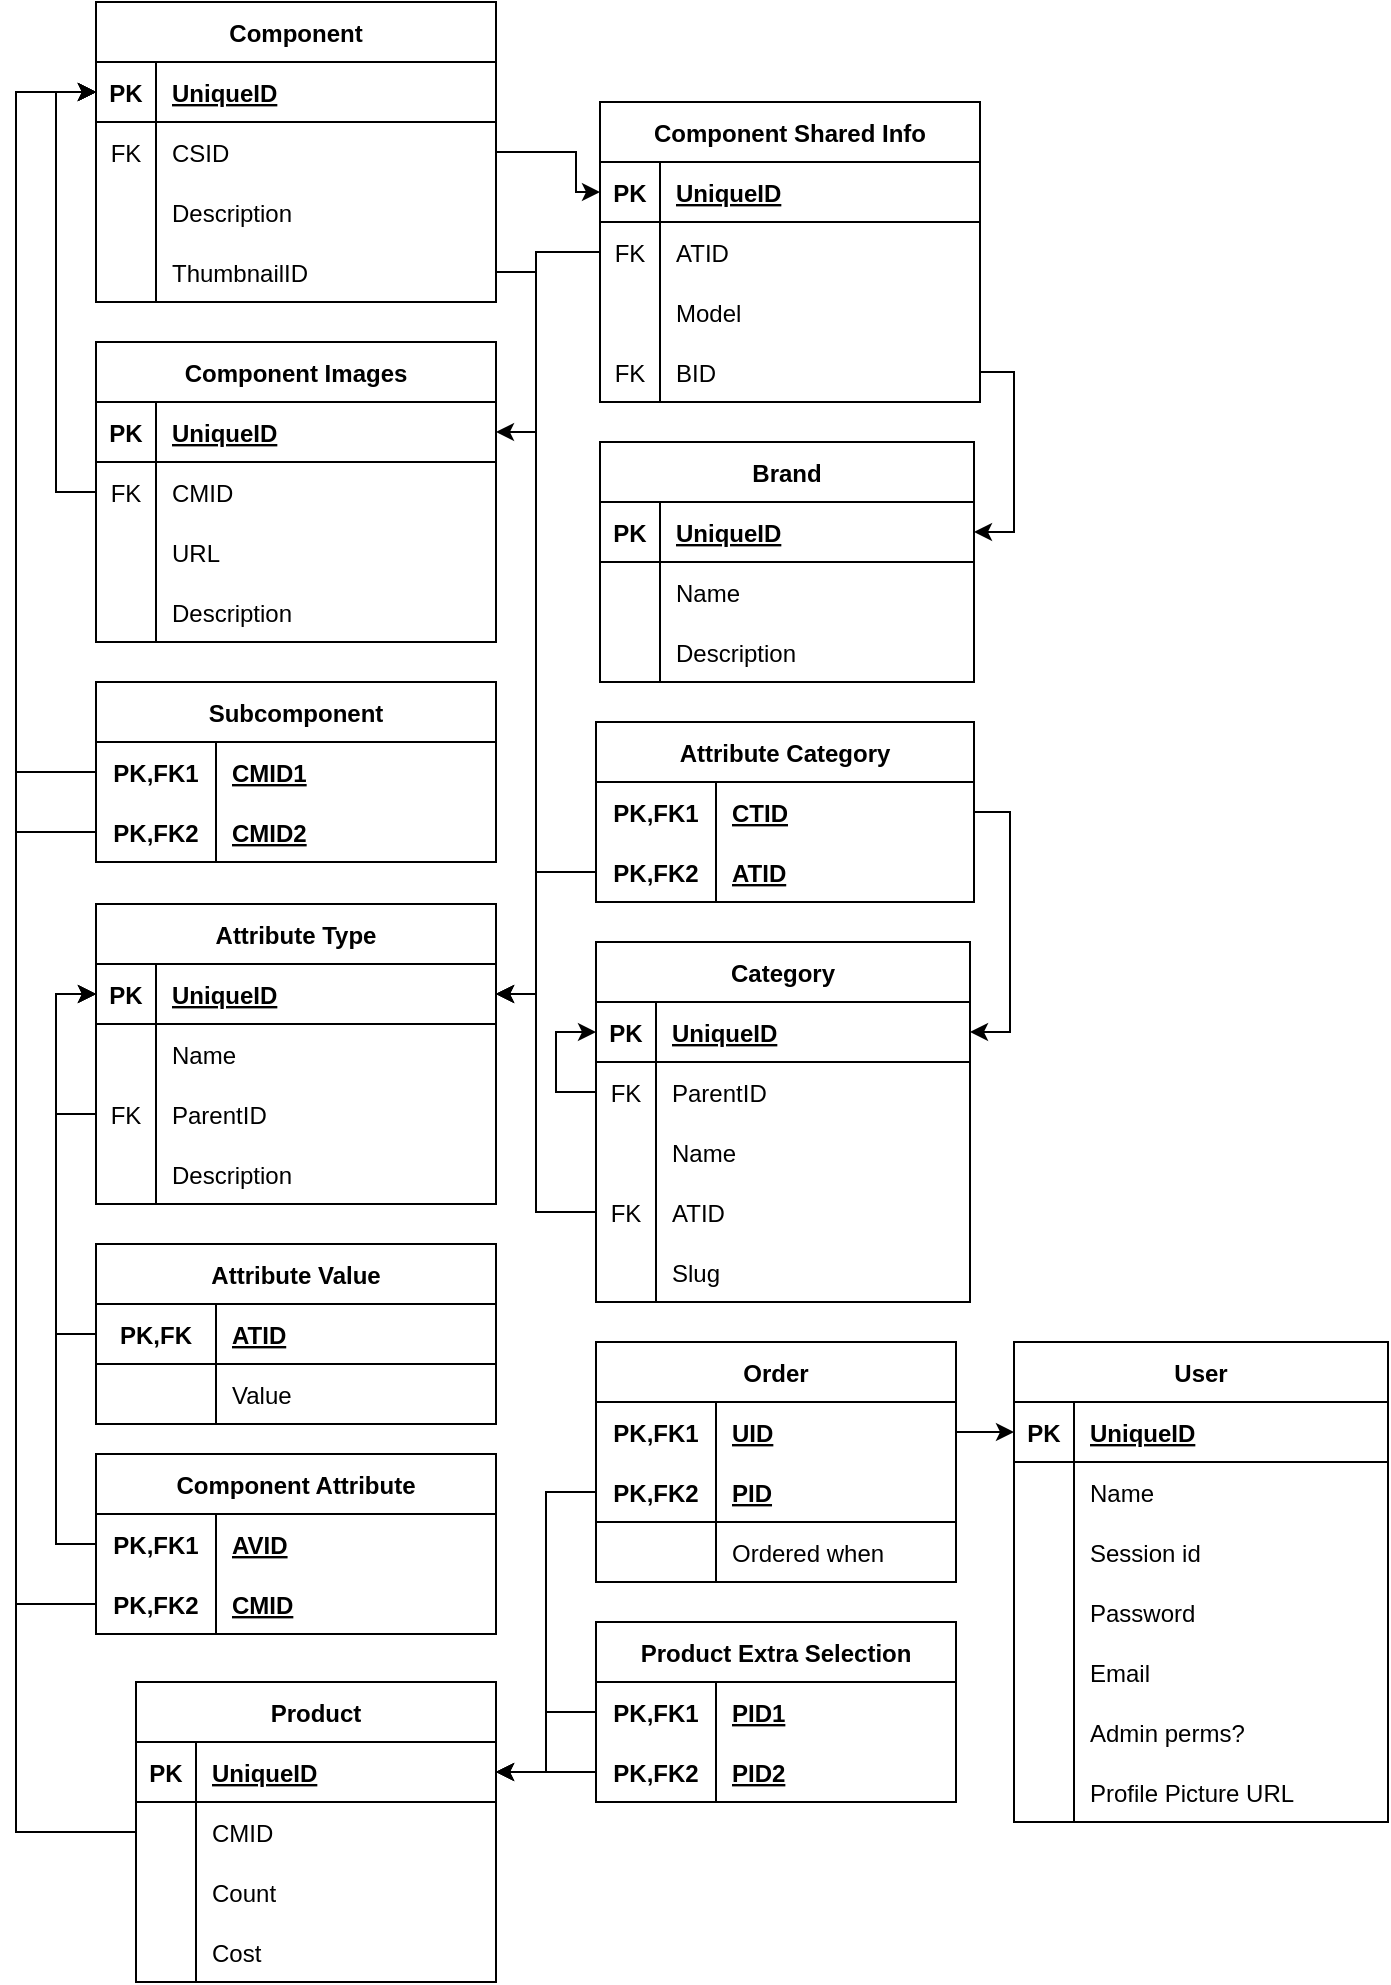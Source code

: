 <mxfile version="15.8.7" type="device"><diagram id="23iRSUPoRavnBvh4doch" name="Page-1"><mxGraphModel dx="2370" dy="1467" grid="1" gridSize="10" guides="1" tooltips="1" connect="1" arrows="1" fold="1" page="1" pageScale="1" pageWidth="827" pageHeight="1169" math="0" shadow="0"><root><mxCell id="0"/><mxCell id="1" parent="0"/><mxCell id="MmGcIDEYJPSd-V2OcOFl-33" value="User" style="shape=table;startSize=30;container=1;collapsible=1;childLayout=tableLayout;fixedRows=1;rowLines=0;fontStyle=1;align=center;resizeLast=1;html=0;" parent="1" vertex="1"><mxGeometry x="629" y="710" width="187" height="240" as="geometry"/></mxCell><mxCell id="MmGcIDEYJPSd-V2OcOFl-34" value="" style="shape=partialRectangle;collapsible=0;dropTarget=0;pointerEvents=0;fillColor=none;top=0;left=0;bottom=1;right=0;points=[[0,0.5],[1,0.5]];portConstraint=eastwest;html=0;" parent="MmGcIDEYJPSd-V2OcOFl-33" vertex="1"><mxGeometry y="30" width="187" height="30" as="geometry"/></mxCell><mxCell id="MmGcIDEYJPSd-V2OcOFl-35" value="PK" style="shape=partialRectangle;connectable=0;fillColor=none;top=0;left=0;bottom=0;right=0;fontStyle=1;overflow=hidden;html=0;" parent="MmGcIDEYJPSd-V2OcOFl-34" vertex="1"><mxGeometry width="30" height="30" as="geometry"><mxRectangle width="30" height="30" as="alternateBounds"/></mxGeometry></mxCell><mxCell id="MmGcIDEYJPSd-V2OcOFl-36" value="UniqueID" style="shape=partialRectangle;connectable=0;fillColor=none;top=0;left=0;bottom=0;right=0;align=left;spacingLeft=6;fontStyle=5;overflow=hidden;html=0;" parent="MmGcIDEYJPSd-V2OcOFl-34" vertex="1"><mxGeometry x="30" width="157" height="30" as="geometry"><mxRectangle width="157" height="30" as="alternateBounds"/></mxGeometry></mxCell><mxCell id="MmGcIDEYJPSd-V2OcOFl-37" value="" style="shape=partialRectangle;collapsible=0;dropTarget=0;pointerEvents=0;fillColor=none;top=0;left=0;bottom=0;right=0;points=[[0,0.5],[1,0.5]];portConstraint=eastwest;html=0;" parent="MmGcIDEYJPSd-V2OcOFl-33" vertex="1"><mxGeometry y="60" width="187" height="30" as="geometry"/></mxCell><mxCell id="MmGcIDEYJPSd-V2OcOFl-38" value="" style="shape=partialRectangle;connectable=0;fillColor=none;top=0;left=0;bottom=0;right=0;editable=1;overflow=hidden;html=0;" parent="MmGcIDEYJPSd-V2OcOFl-37" vertex="1"><mxGeometry width="30" height="30" as="geometry"><mxRectangle width="30" height="30" as="alternateBounds"/></mxGeometry></mxCell><mxCell id="MmGcIDEYJPSd-V2OcOFl-39" value="Name" style="shape=partialRectangle;connectable=0;fillColor=none;top=0;left=0;bottom=0;right=0;align=left;spacingLeft=6;overflow=hidden;html=0;" parent="MmGcIDEYJPSd-V2OcOFl-37" vertex="1"><mxGeometry x="30" width="157" height="30" as="geometry"><mxRectangle width="157" height="30" as="alternateBounds"/></mxGeometry></mxCell><mxCell id="MmGcIDEYJPSd-V2OcOFl-40" value="" style="shape=partialRectangle;collapsible=0;dropTarget=0;pointerEvents=0;fillColor=none;top=0;left=0;bottom=0;right=0;points=[[0,0.5],[1,0.5]];portConstraint=eastwest;html=0;" parent="MmGcIDEYJPSd-V2OcOFl-33" vertex="1"><mxGeometry y="90" width="187" height="30" as="geometry"/></mxCell><mxCell id="MmGcIDEYJPSd-V2OcOFl-41" value="" style="shape=partialRectangle;connectable=0;fillColor=none;top=0;left=0;bottom=0;right=0;editable=1;overflow=hidden;html=0;" parent="MmGcIDEYJPSd-V2OcOFl-40" vertex="1"><mxGeometry width="30" height="30" as="geometry"><mxRectangle width="30" height="30" as="alternateBounds"/></mxGeometry></mxCell><mxCell id="MmGcIDEYJPSd-V2OcOFl-42" value="Session id" style="shape=partialRectangle;connectable=0;fillColor=none;top=0;left=0;bottom=0;right=0;align=left;spacingLeft=6;overflow=hidden;html=0;" parent="MmGcIDEYJPSd-V2OcOFl-40" vertex="1"><mxGeometry x="30" width="157" height="30" as="geometry"><mxRectangle width="157" height="30" as="alternateBounds"/></mxGeometry></mxCell><mxCell id="MmGcIDEYJPSd-V2OcOFl-43" value="" style="shape=partialRectangle;collapsible=0;dropTarget=0;pointerEvents=0;fillColor=none;top=0;left=0;bottom=0;right=0;points=[[0,0.5],[1,0.5]];portConstraint=eastwest;html=0;" parent="MmGcIDEYJPSd-V2OcOFl-33" vertex="1"><mxGeometry y="120" width="187" height="30" as="geometry"/></mxCell><mxCell id="MmGcIDEYJPSd-V2OcOFl-44" value="" style="shape=partialRectangle;connectable=0;fillColor=none;top=0;left=0;bottom=0;right=0;editable=1;overflow=hidden;html=0;" parent="MmGcIDEYJPSd-V2OcOFl-43" vertex="1"><mxGeometry width="30" height="30" as="geometry"><mxRectangle width="30" height="30" as="alternateBounds"/></mxGeometry></mxCell><mxCell id="MmGcIDEYJPSd-V2OcOFl-45" value="Password" style="shape=partialRectangle;connectable=0;fillColor=none;top=0;left=0;bottom=0;right=0;align=left;spacingLeft=6;overflow=hidden;html=0;" parent="MmGcIDEYJPSd-V2OcOFl-43" vertex="1"><mxGeometry x="30" width="157" height="30" as="geometry"><mxRectangle width="157" height="30" as="alternateBounds"/></mxGeometry></mxCell><mxCell id="tNRwI_4g6TBKhlGuCXJg-9" style="shape=partialRectangle;collapsible=0;dropTarget=0;pointerEvents=0;fillColor=none;top=0;left=0;bottom=0;right=0;points=[[0,0.5],[1,0.5]];portConstraint=eastwest;html=0;" parent="MmGcIDEYJPSd-V2OcOFl-33" vertex="1"><mxGeometry y="150" width="187" height="30" as="geometry"/></mxCell><mxCell id="tNRwI_4g6TBKhlGuCXJg-10" style="shape=partialRectangle;connectable=0;fillColor=none;top=0;left=0;bottom=0;right=0;editable=1;overflow=hidden;html=0;" parent="tNRwI_4g6TBKhlGuCXJg-9" vertex="1"><mxGeometry width="30" height="30" as="geometry"><mxRectangle width="30" height="30" as="alternateBounds"/></mxGeometry></mxCell><mxCell id="tNRwI_4g6TBKhlGuCXJg-11" value="Email" style="shape=partialRectangle;connectable=0;fillColor=none;top=0;left=0;bottom=0;right=0;align=left;spacingLeft=6;overflow=hidden;html=0;" parent="tNRwI_4g6TBKhlGuCXJg-9" vertex="1"><mxGeometry x="30" width="157" height="30" as="geometry"><mxRectangle width="157" height="30" as="alternateBounds"/></mxGeometry></mxCell><mxCell id="tNRwI_4g6TBKhlGuCXJg-421" style="shape=partialRectangle;collapsible=0;dropTarget=0;pointerEvents=0;fillColor=none;top=0;left=0;bottom=0;right=0;points=[[0,0.5],[1,0.5]];portConstraint=eastwest;html=0;" parent="MmGcIDEYJPSd-V2OcOFl-33" vertex="1"><mxGeometry y="180" width="187" height="30" as="geometry"/></mxCell><mxCell id="tNRwI_4g6TBKhlGuCXJg-422" style="shape=partialRectangle;connectable=0;fillColor=none;top=0;left=0;bottom=0;right=0;editable=1;overflow=hidden;html=0;" parent="tNRwI_4g6TBKhlGuCXJg-421" vertex="1"><mxGeometry width="30" height="30" as="geometry"><mxRectangle width="30" height="30" as="alternateBounds"/></mxGeometry></mxCell><mxCell id="tNRwI_4g6TBKhlGuCXJg-423" value="Admin perms?" style="shape=partialRectangle;connectable=0;fillColor=none;top=0;left=0;bottom=0;right=0;align=left;spacingLeft=6;overflow=hidden;html=0;" parent="tNRwI_4g6TBKhlGuCXJg-421" vertex="1"><mxGeometry x="30" width="157" height="30" as="geometry"><mxRectangle width="157" height="30" as="alternateBounds"/></mxGeometry></mxCell><mxCell id="tNRwI_4g6TBKhlGuCXJg-439" style="shape=partialRectangle;collapsible=0;dropTarget=0;pointerEvents=0;fillColor=none;top=0;left=0;bottom=0;right=0;points=[[0,0.5],[1,0.5]];portConstraint=eastwest;html=0;" parent="MmGcIDEYJPSd-V2OcOFl-33" vertex="1"><mxGeometry y="210" width="187" height="30" as="geometry"/></mxCell><mxCell id="tNRwI_4g6TBKhlGuCXJg-440" style="shape=partialRectangle;connectable=0;fillColor=none;top=0;left=0;bottom=0;right=0;editable=1;overflow=hidden;html=0;" parent="tNRwI_4g6TBKhlGuCXJg-439" vertex="1"><mxGeometry width="30" height="30" as="geometry"><mxRectangle width="30" height="30" as="alternateBounds"/></mxGeometry></mxCell><mxCell id="tNRwI_4g6TBKhlGuCXJg-441" value="Profile Picture URL" style="shape=partialRectangle;connectable=0;fillColor=none;top=0;left=0;bottom=0;right=0;align=left;spacingLeft=6;overflow=hidden;html=0;" parent="tNRwI_4g6TBKhlGuCXJg-439" vertex="1"><mxGeometry x="30" width="157" height="30" as="geometry"><mxRectangle width="157" height="30" as="alternateBounds"/></mxGeometry></mxCell><mxCell id="tNRwI_4g6TBKhlGuCXJg-12" value="Category" style="shape=table;startSize=30;container=1;collapsible=1;childLayout=tableLayout;fixedRows=1;rowLines=0;fontStyle=1;align=center;resizeLast=1;" parent="1" vertex="1"><mxGeometry x="420" y="510" width="187" height="180" as="geometry"/></mxCell><mxCell id="tNRwI_4g6TBKhlGuCXJg-13" value="" style="shape=partialRectangle;collapsible=0;dropTarget=0;pointerEvents=0;fillColor=none;top=0;left=0;bottom=1;right=0;points=[[0,0.5],[1,0.5]];portConstraint=eastwest;" parent="tNRwI_4g6TBKhlGuCXJg-12" vertex="1"><mxGeometry y="30" width="187" height="30" as="geometry"/></mxCell><mxCell id="tNRwI_4g6TBKhlGuCXJg-14" value="PK" style="shape=partialRectangle;connectable=0;fillColor=none;top=0;left=0;bottom=0;right=0;fontStyle=1;overflow=hidden;" parent="tNRwI_4g6TBKhlGuCXJg-13" vertex="1"><mxGeometry width="30" height="30" as="geometry"><mxRectangle width="30" height="30" as="alternateBounds"/></mxGeometry></mxCell><mxCell id="tNRwI_4g6TBKhlGuCXJg-15" value="UniqueID" style="shape=partialRectangle;connectable=0;fillColor=none;top=0;left=0;bottom=0;right=0;align=left;spacingLeft=6;fontStyle=5;overflow=hidden;" parent="tNRwI_4g6TBKhlGuCXJg-13" vertex="1"><mxGeometry x="30" width="157" height="30" as="geometry"><mxRectangle width="157" height="30" as="alternateBounds"/></mxGeometry></mxCell><mxCell id="tNRwI_4g6TBKhlGuCXJg-26" style="edgeStyle=orthogonalEdgeStyle;rounded=0;orthogonalLoop=1;jettySize=auto;html=1;entryX=0;entryY=0.5;entryDx=0;entryDy=0;" parent="tNRwI_4g6TBKhlGuCXJg-12" target="tNRwI_4g6TBKhlGuCXJg-13" edge="1"><mxGeometry relative="1" as="geometry"/></mxCell><mxCell id="kxhBSiGNwXtFyT1vp2-s-200" style="edgeStyle=orthogonalEdgeStyle;rounded=0;orthogonalLoop=1;jettySize=auto;html=1;entryX=0;entryY=0.5;entryDx=0;entryDy=0;" parent="tNRwI_4g6TBKhlGuCXJg-12" source="hnGU2d2m3U3KhS0JqGgv-8" target="tNRwI_4g6TBKhlGuCXJg-13" edge="1"><mxGeometry relative="1" as="geometry"/></mxCell><mxCell id="hnGU2d2m3U3KhS0JqGgv-8" style="shape=partialRectangle;collapsible=0;dropTarget=0;pointerEvents=0;fillColor=none;top=0;left=0;bottom=0;right=0;points=[[0,0.5],[1,0.5]];portConstraint=eastwest;" parent="tNRwI_4g6TBKhlGuCXJg-12" vertex="1"><mxGeometry y="60" width="187" height="30" as="geometry"/></mxCell><mxCell id="hnGU2d2m3U3KhS0JqGgv-9" value="FK" style="shape=partialRectangle;connectable=0;fillColor=none;top=0;left=0;bottom=0;right=0;editable=1;overflow=hidden;" parent="hnGU2d2m3U3KhS0JqGgv-8" vertex="1"><mxGeometry width="30" height="30" as="geometry"><mxRectangle width="30" height="30" as="alternateBounds"/></mxGeometry></mxCell><mxCell id="hnGU2d2m3U3KhS0JqGgv-10" value="ParentID" style="shape=partialRectangle;connectable=0;fillColor=none;top=0;left=0;bottom=0;right=0;align=left;spacingLeft=6;overflow=hidden;" parent="hnGU2d2m3U3KhS0JqGgv-8" vertex="1"><mxGeometry x="30" width="157" height="30" as="geometry"><mxRectangle width="157" height="30" as="alternateBounds"/></mxGeometry></mxCell><mxCell id="tNRwI_4g6TBKhlGuCXJg-19" value="" style="shape=partialRectangle;collapsible=0;dropTarget=0;pointerEvents=0;fillColor=none;top=0;left=0;bottom=0;right=0;points=[[0,0.5],[1,0.5]];portConstraint=eastwest;" parent="tNRwI_4g6TBKhlGuCXJg-12" vertex="1"><mxGeometry y="90" width="187" height="30" as="geometry"/></mxCell><mxCell id="tNRwI_4g6TBKhlGuCXJg-20" value="" style="shape=partialRectangle;connectable=0;fillColor=none;top=0;left=0;bottom=0;right=0;editable=1;overflow=hidden;" parent="tNRwI_4g6TBKhlGuCXJg-19" vertex="1"><mxGeometry width="30" height="30" as="geometry"><mxRectangle width="30" height="30" as="alternateBounds"/></mxGeometry></mxCell><mxCell id="tNRwI_4g6TBKhlGuCXJg-21" value="Name" style="shape=partialRectangle;connectable=0;fillColor=none;top=0;left=0;bottom=0;right=0;align=left;spacingLeft=6;overflow=hidden;" parent="tNRwI_4g6TBKhlGuCXJg-19" vertex="1"><mxGeometry x="30" width="157" height="30" as="geometry"><mxRectangle width="157" height="30" as="alternateBounds"/></mxGeometry></mxCell><mxCell id="tNRwI_4g6TBKhlGuCXJg-412" style="shape=partialRectangle;collapsible=0;dropTarget=0;pointerEvents=0;fillColor=none;top=0;left=0;bottom=0;right=0;points=[[0,0.5],[1,0.5]];portConstraint=eastwest;" parent="tNRwI_4g6TBKhlGuCXJg-12" vertex="1"><mxGeometry y="120" width="187" height="30" as="geometry"/></mxCell><mxCell id="tNRwI_4g6TBKhlGuCXJg-413" value="FK" style="shape=partialRectangle;connectable=0;fillColor=none;top=0;left=0;bottom=0;right=0;editable=1;overflow=hidden;" parent="tNRwI_4g6TBKhlGuCXJg-412" vertex="1"><mxGeometry width="30" height="30" as="geometry"><mxRectangle width="30" height="30" as="alternateBounds"/></mxGeometry></mxCell><mxCell id="tNRwI_4g6TBKhlGuCXJg-414" value="ATID" style="shape=partialRectangle;connectable=0;fillColor=none;top=0;left=0;bottom=0;right=0;align=left;spacingLeft=6;overflow=hidden;" parent="tNRwI_4g6TBKhlGuCXJg-412" vertex="1"><mxGeometry x="30" width="157" height="30" as="geometry"><mxRectangle width="157" height="30" as="alternateBounds"/></mxGeometry></mxCell><mxCell id="My7fvn3C22tRZjhTI-W1-36" style="shape=partialRectangle;collapsible=0;dropTarget=0;pointerEvents=0;fillColor=none;top=0;left=0;bottom=0;right=0;points=[[0,0.5],[1,0.5]];portConstraint=eastwest;" vertex="1" parent="tNRwI_4g6TBKhlGuCXJg-12"><mxGeometry y="150" width="187" height="30" as="geometry"/></mxCell><mxCell id="My7fvn3C22tRZjhTI-W1-37" style="shape=partialRectangle;connectable=0;fillColor=none;top=0;left=0;bottom=0;right=0;editable=1;overflow=hidden;" vertex="1" parent="My7fvn3C22tRZjhTI-W1-36"><mxGeometry width="30" height="30" as="geometry"><mxRectangle width="30" height="30" as="alternateBounds"/></mxGeometry></mxCell><mxCell id="My7fvn3C22tRZjhTI-W1-38" value="Slug" style="shape=partialRectangle;connectable=0;fillColor=none;top=0;left=0;bottom=0;right=0;align=left;spacingLeft=6;overflow=hidden;" vertex="1" parent="My7fvn3C22tRZjhTI-W1-36"><mxGeometry x="30" width="157" height="30" as="geometry"><mxRectangle width="157" height="30" as="alternateBounds"/></mxGeometry></mxCell><mxCell id="tNRwI_4g6TBKhlGuCXJg-183" value="Order" style="shape=table;startSize=30;container=1;collapsible=1;childLayout=tableLayout;fixedRows=1;rowLines=0;fontStyle=1;align=center;resizeLast=1;" parent="1" vertex="1"><mxGeometry x="420" y="710" width="180" height="120" as="geometry"/></mxCell><mxCell id="tNRwI_4g6TBKhlGuCXJg-184" value="" style="shape=partialRectangle;collapsible=0;dropTarget=0;pointerEvents=0;fillColor=none;top=0;left=0;bottom=0;right=0;points=[[0,0.5],[1,0.5]];portConstraint=eastwest;" parent="tNRwI_4g6TBKhlGuCXJg-183" vertex="1"><mxGeometry y="30" width="180" height="30" as="geometry"/></mxCell><mxCell id="tNRwI_4g6TBKhlGuCXJg-185" value="PK,FK1" style="shape=partialRectangle;connectable=0;fillColor=none;top=0;left=0;bottom=0;right=0;fontStyle=1;overflow=hidden;" parent="tNRwI_4g6TBKhlGuCXJg-184" vertex="1"><mxGeometry width="60" height="30" as="geometry"><mxRectangle width="60" height="30" as="alternateBounds"/></mxGeometry></mxCell><mxCell id="tNRwI_4g6TBKhlGuCXJg-186" value="UID" style="shape=partialRectangle;connectable=0;fillColor=none;top=0;left=0;bottom=0;right=0;align=left;spacingLeft=6;fontStyle=5;overflow=hidden;" parent="tNRwI_4g6TBKhlGuCXJg-184" vertex="1"><mxGeometry x="60" width="120" height="30" as="geometry"><mxRectangle width="120" height="30" as="alternateBounds"/></mxGeometry></mxCell><mxCell id="tNRwI_4g6TBKhlGuCXJg-187" value="" style="shape=partialRectangle;collapsible=0;dropTarget=0;pointerEvents=0;fillColor=none;top=0;left=0;bottom=1;right=0;points=[[0,0.5],[1,0.5]];portConstraint=eastwest;" parent="tNRwI_4g6TBKhlGuCXJg-183" vertex="1"><mxGeometry y="60" width="180" height="30" as="geometry"/></mxCell><mxCell id="tNRwI_4g6TBKhlGuCXJg-188" value="PK,FK2" style="shape=partialRectangle;connectable=0;fillColor=none;top=0;left=0;bottom=0;right=0;fontStyle=1;overflow=hidden;" parent="tNRwI_4g6TBKhlGuCXJg-187" vertex="1"><mxGeometry width="60" height="30" as="geometry"><mxRectangle width="60" height="30" as="alternateBounds"/></mxGeometry></mxCell><mxCell id="tNRwI_4g6TBKhlGuCXJg-189" value="PID" style="shape=partialRectangle;connectable=0;fillColor=none;top=0;left=0;bottom=0;right=0;align=left;spacingLeft=6;fontStyle=5;overflow=hidden;" parent="tNRwI_4g6TBKhlGuCXJg-187" vertex="1"><mxGeometry x="60" width="120" height="30" as="geometry"><mxRectangle width="120" height="30" as="alternateBounds"/></mxGeometry></mxCell><mxCell id="tNRwI_4g6TBKhlGuCXJg-436" style="shape=partialRectangle;collapsible=0;dropTarget=0;pointerEvents=0;fillColor=none;top=0;left=0;bottom=1;right=0;points=[[0,0.5],[1,0.5]];portConstraint=eastwest;" parent="tNRwI_4g6TBKhlGuCXJg-183" vertex="1"><mxGeometry y="90" width="180" height="30" as="geometry"/></mxCell><mxCell id="tNRwI_4g6TBKhlGuCXJg-437" style="shape=partialRectangle;connectable=0;fillColor=none;top=0;left=0;bottom=0;right=0;fontStyle=1;overflow=hidden;" parent="tNRwI_4g6TBKhlGuCXJg-436" vertex="1"><mxGeometry width="60" height="30" as="geometry"><mxRectangle width="60" height="30" as="alternateBounds"/></mxGeometry></mxCell><mxCell id="tNRwI_4g6TBKhlGuCXJg-438" value="Ordered when" style="shape=partialRectangle;connectable=0;fillColor=none;top=0;left=0;bottom=0;right=0;align=left;spacingLeft=6;fontStyle=0;overflow=hidden;" parent="tNRwI_4g6TBKhlGuCXJg-436" vertex="1"><mxGeometry x="60" width="120" height="30" as="geometry"><mxRectangle width="120" height="30" as="alternateBounds"/></mxGeometry></mxCell><mxCell id="tNRwI_4g6TBKhlGuCXJg-322" style="edgeStyle=orthogonalEdgeStyle;rounded=0;orthogonalLoop=1;jettySize=auto;html=1;entryX=0;entryY=0.5;entryDx=0;entryDy=0;" parent="1" target="tNRwI_4g6TBKhlGuCXJg-13" edge="1"><mxGeometry relative="1" as="geometry"/></mxCell><mxCell id="tNRwI_4g6TBKhlGuCXJg-385" value="Attribute Type" style="shape=table;startSize=30;container=1;collapsible=1;childLayout=tableLayout;fixedRows=1;rowLines=0;fontStyle=1;align=center;resizeLast=1;" parent="1" vertex="1"><mxGeometry x="170" y="491" width="200" height="150" as="geometry"/></mxCell><mxCell id="tNRwI_4g6TBKhlGuCXJg-386" value="" style="shape=partialRectangle;collapsible=0;dropTarget=0;pointerEvents=0;fillColor=none;top=0;left=0;bottom=1;right=0;points=[[0,0.5],[1,0.5]];portConstraint=eastwest;" parent="tNRwI_4g6TBKhlGuCXJg-385" vertex="1"><mxGeometry y="30" width="200" height="30" as="geometry"/></mxCell><mxCell id="tNRwI_4g6TBKhlGuCXJg-387" value="PK" style="shape=partialRectangle;connectable=0;fillColor=none;top=0;left=0;bottom=0;right=0;fontStyle=1;overflow=hidden;" parent="tNRwI_4g6TBKhlGuCXJg-386" vertex="1"><mxGeometry width="30" height="30" as="geometry"><mxRectangle width="30" height="30" as="alternateBounds"/></mxGeometry></mxCell><mxCell id="tNRwI_4g6TBKhlGuCXJg-388" value="UniqueID" style="shape=partialRectangle;connectable=0;fillColor=none;top=0;left=0;bottom=0;right=0;align=left;spacingLeft=6;fontStyle=5;overflow=hidden;" parent="tNRwI_4g6TBKhlGuCXJg-386" vertex="1"><mxGeometry x="30" width="170" height="30" as="geometry"><mxRectangle width="170" height="30" as="alternateBounds"/></mxGeometry></mxCell><mxCell id="tNRwI_4g6TBKhlGuCXJg-389" value="" style="shape=partialRectangle;collapsible=0;dropTarget=0;pointerEvents=0;fillColor=none;top=0;left=0;bottom=0;right=0;points=[[0,0.5],[1,0.5]];portConstraint=eastwest;" parent="tNRwI_4g6TBKhlGuCXJg-385" vertex="1"><mxGeometry y="60" width="200" height="30" as="geometry"/></mxCell><mxCell id="tNRwI_4g6TBKhlGuCXJg-390" value="" style="shape=partialRectangle;connectable=0;fillColor=none;top=0;left=0;bottom=0;right=0;editable=1;overflow=hidden;" parent="tNRwI_4g6TBKhlGuCXJg-389" vertex="1"><mxGeometry width="30" height="30" as="geometry"><mxRectangle width="30" height="30" as="alternateBounds"/></mxGeometry></mxCell><mxCell id="tNRwI_4g6TBKhlGuCXJg-391" value="Name" style="shape=partialRectangle;connectable=0;fillColor=none;top=0;left=0;bottom=0;right=0;align=left;spacingLeft=6;overflow=hidden;" parent="tNRwI_4g6TBKhlGuCXJg-389" vertex="1"><mxGeometry x="30" width="170" height="30" as="geometry"><mxRectangle width="170" height="30" as="alternateBounds"/></mxGeometry></mxCell><mxCell id="kxhBSiGNwXtFyT1vp2-s-203" style="edgeStyle=orthogonalEdgeStyle;rounded=0;orthogonalLoop=1;jettySize=auto;html=1;entryX=0;entryY=0.5;entryDx=0;entryDy=0;" parent="tNRwI_4g6TBKhlGuCXJg-385" source="tNRwI_4g6TBKhlGuCXJg-392" target="tNRwI_4g6TBKhlGuCXJg-386" edge="1"><mxGeometry relative="1" as="geometry"/></mxCell><mxCell id="tNRwI_4g6TBKhlGuCXJg-392" value="" style="shape=partialRectangle;collapsible=0;dropTarget=0;pointerEvents=0;fillColor=none;top=0;left=0;bottom=0;right=0;points=[[0,0.5],[1,0.5]];portConstraint=eastwest;" parent="tNRwI_4g6TBKhlGuCXJg-385" vertex="1"><mxGeometry y="90" width="200" height="30" as="geometry"/></mxCell><mxCell id="tNRwI_4g6TBKhlGuCXJg-393" value="FK" style="shape=partialRectangle;connectable=0;fillColor=none;top=0;left=0;bottom=0;right=0;editable=1;overflow=hidden;" parent="tNRwI_4g6TBKhlGuCXJg-392" vertex="1"><mxGeometry width="30" height="30" as="geometry"><mxRectangle width="30" height="30" as="alternateBounds"/></mxGeometry></mxCell><mxCell id="tNRwI_4g6TBKhlGuCXJg-394" value="ParentID" style="shape=partialRectangle;connectable=0;fillColor=none;top=0;left=0;bottom=0;right=0;align=left;spacingLeft=6;overflow=hidden;" parent="tNRwI_4g6TBKhlGuCXJg-392" vertex="1"><mxGeometry x="30" width="170" height="30" as="geometry"><mxRectangle width="170" height="30" as="alternateBounds"/></mxGeometry></mxCell><mxCell id="tNRwI_4g6TBKhlGuCXJg-767" style="shape=partialRectangle;collapsible=0;dropTarget=0;pointerEvents=0;fillColor=none;top=0;left=0;bottom=0;right=0;points=[[0,0.5],[1,0.5]];portConstraint=eastwest;" parent="tNRwI_4g6TBKhlGuCXJg-385" vertex="1"><mxGeometry y="120" width="200" height="30" as="geometry"/></mxCell><mxCell id="tNRwI_4g6TBKhlGuCXJg-768" style="shape=partialRectangle;connectable=0;fillColor=none;top=0;left=0;bottom=0;right=0;editable=1;overflow=hidden;" parent="tNRwI_4g6TBKhlGuCXJg-767" vertex="1"><mxGeometry width="30" height="30" as="geometry"><mxRectangle width="30" height="30" as="alternateBounds"/></mxGeometry></mxCell><mxCell id="tNRwI_4g6TBKhlGuCXJg-769" value="Description" style="shape=partialRectangle;connectable=0;fillColor=none;top=0;left=0;bottom=0;right=0;align=left;spacingLeft=6;overflow=hidden;" parent="tNRwI_4g6TBKhlGuCXJg-767" vertex="1"><mxGeometry x="30" width="170" height="30" as="geometry"><mxRectangle width="170" height="30" as="alternateBounds"/></mxGeometry></mxCell><mxCell id="tNRwI_4g6TBKhlGuCXJg-488" value="Component Attribute" style="shape=table;startSize=30;container=1;collapsible=1;childLayout=tableLayout;fixedRows=1;rowLines=0;fontStyle=1;align=center;resizeLast=1;" parent="1" vertex="1"><mxGeometry x="170" y="766" width="200" height="90" as="geometry"/></mxCell><mxCell id="tNRwI_4g6TBKhlGuCXJg-489" value="" style="shape=partialRectangle;collapsible=0;dropTarget=0;pointerEvents=0;fillColor=none;top=0;left=0;bottom=0;right=0;points=[[0,0.5],[1,0.5]];portConstraint=eastwest;" parent="tNRwI_4g6TBKhlGuCXJg-488" vertex="1"><mxGeometry y="30" width="200" height="30" as="geometry"/></mxCell><mxCell id="tNRwI_4g6TBKhlGuCXJg-490" value="PK,FK1" style="shape=partialRectangle;connectable=0;fillColor=none;top=0;left=0;bottom=0;right=0;fontStyle=1;overflow=hidden;" parent="tNRwI_4g6TBKhlGuCXJg-489" vertex="1"><mxGeometry width="60" height="30" as="geometry"><mxRectangle width="60" height="30" as="alternateBounds"/></mxGeometry></mxCell><mxCell id="tNRwI_4g6TBKhlGuCXJg-491" value="AVID" style="shape=partialRectangle;connectable=0;fillColor=none;top=0;left=0;bottom=0;right=0;align=left;spacingLeft=6;fontStyle=5;overflow=hidden;" parent="tNRwI_4g6TBKhlGuCXJg-489" vertex="1"><mxGeometry x="60" width="140" height="30" as="geometry"><mxRectangle width="140" height="30" as="alternateBounds"/></mxGeometry></mxCell><mxCell id="tNRwI_4g6TBKhlGuCXJg-492" value="" style="shape=partialRectangle;collapsible=0;dropTarget=0;pointerEvents=0;fillColor=none;top=0;left=0;bottom=1;right=0;points=[[0,0.5],[1,0.5]];portConstraint=eastwest;" parent="tNRwI_4g6TBKhlGuCXJg-488" vertex="1"><mxGeometry y="60" width="200" height="30" as="geometry"/></mxCell><mxCell id="tNRwI_4g6TBKhlGuCXJg-493" value="PK,FK2" style="shape=partialRectangle;connectable=0;fillColor=none;top=0;left=0;bottom=0;right=0;fontStyle=1;overflow=hidden;" parent="tNRwI_4g6TBKhlGuCXJg-492" vertex="1"><mxGeometry width="60" height="30" as="geometry"><mxRectangle width="60" height="30" as="alternateBounds"/></mxGeometry></mxCell><mxCell id="tNRwI_4g6TBKhlGuCXJg-494" value="CMID" style="shape=partialRectangle;connectable=0;fillColor=none;top=0;left=0;bottom=0;right=0;align=left;spacingLeft=6;fontStyle=5;overflow=hidden;" parent="tNRwI_4g6TBKhlGuCXJg-492" vertex="1"><mxGeometry x="60" width="140" height="30" as="geometry"><mxRectangle width="140" height="30" as="alternateBounds"/></mxGeometry></mxCell><mxCell id="tNRwI_4g6TBKhlGuCXJg-501" value="Subcomponent" style="shape=table;startSize=30;container=1;collapsible=1;childLayout=tableLayout;fixedRows=1;rowLines=0;fontStyle=1;align=center;resizeLast=1;" parent="1" vertex="1"><mxGeometry x="170" y="380" width="200" height="90" as="geometry"/></mxCell><mxCell id="tNRwI_4g6TBKhlGuCXJg-502" value="" style="shape=partialRectangle;collapsible=0;dropTarget=0;pointerEvents=0;fillColor=none;top=0;left=0;bottom=0;right=0;points=[[0,0.5],[1,0.5]];portConstraint=eastwest;" parent="tNRwI_4g6TBKhlGuCXJg-501" vertex="1"><mxGeometry y="30" width="200" height="30" as="geometry"/></mxCell><mxCell id="tNRwI_4g6TBKhlGuCXJg-503" value="PK,FK1" style="shape=partialRectangle;connectable=0;fillColor=none;top=0;left=0;bottom=0;right=0;fontStyle=1;overflow=hidden;" parent="tNRwI_4g6TBKhlGuCXJg-502" vertex="1"><mxGeometry width="60" height="30" as="geometry"><mxRectangle width="60" height="30" as="alternateBounds"/></mxGeometry></mxCell><mxCell id="tNRwI_4g6TBKhlGuCXJg-504" value="CMID1" style="shape=partialRectangle;connectable=0;fillColor=none;top=0;left=0;bottom=0;right=0;align=left;spacingLeft=6;fontStyle=5;overflow=hidden;" parent="tNRwI_4g6TBKhlGuCXJg-502" vertex="1"><mxGeometry x="60" width="140" height="30" as="geometry"><mxRectangle width="140" height="30" as="alternateBounds"/></mxGeometry></mxCell><mxCell id="tNRwI_4g6TBKhlGuCXJg-529" style="shape=partialRectangle;collapsible=0;dropTarget=0;pointerEvents=0;fillColor=none;top=0;left=0;bottom=0;right=0;points=[[0,0.5],[1,0.5]];portConstraint=eastwest;" parent="tNRwI_4g6TBKhlGuCXJg-501" vertex="1"><mxGeometry y="60" width="200" height="30" as="geometry"/></mxCell><mxCell id="tNRwI_4g6TBKhlGuCXJg-530" value="PK,FK2" style="shape=partialRectangle;connectable=0;fillColor=none;top=0;left=0;bottom=0;right=0;fontStyle=1;overflow=hidden;" parent="tNRwI_4g6TBKhlGuCXJg-529" vertex="1"><mxGeometry width="60" height="30" as="geometry"><mxRectangle width="60" height="30" as="alternateBounds"/></mxGeometry></mxCell><mxCell id="tNRwI_4g6TBKhlGuCXJg-531" value="CMID2" style="shape=partialRectangle;connectable=0;fillColor=none;top=0;left=0;bottom=0;right=0;align=left;spacingLeft=6;fontStyle=5;overflow=hidden;" parent="tNRwI_4g6TBKhlGuCXJg-529" vertex="1"><mxGeometry x="60" width="140" height="30" as="geometry"><mxRectangle width="140" height="30" as="alternateBounds"/></mxGeometry></mxCell><mxCell id="My7fvn3C22tRZjhTI-W1-98" style="edgeStyle=orthogonalEdgeStyle;rounded=0;orthogonalLoop=1;jettySize=auto;html=1;" edge="1" parent="1" source="tNRwI_4g6TBKhlGuCXJg-731" target="My7fvn3C22tRZjhTI-W1-86"><mxGeometry relative="1" as="geometry"/></mxCell><mxCell id="tNRwI_4g6TBKhlGuCXJg-731" value="Product Extra Selection" style="shape=table;startSize=30;container=1;collapsible=1;childLayout=tableLayout;fixedRows=1;rowLines=0;fontStyle=1;align=center;resizeLast=1;" parent="1" vertex="1"><mxGeometry x="420" y="850" width="180" height="90" as="geometry"/></mxCell><mxCell id="tNRwI_4g6TBKhlGuCXJg-732" value="" style="shape=partialRectangle;collapsible=0;dropTarget=0;pointerEvents=0;fillColor=none;top=0;left=0;bottom=0;right=0;points=[[0,0.5],[1,0.5]];portConstraint=eastwest;" parent="tNRwI_4g6TBKhlGuCXJg-731" vertex="1"><mxGeometry y="30" width="180" height="30" as="geometry"/></mxCell><mxCell id="tNRwI_4g6TBKhlGuCXJg-733" value="PK,FK1" style="shape=partialRectangle;connectable=0;fillColor=none;top=0;left=0;bottom=0;right=0;fontStyle=1;overflow=hidden;" parent="tNRwI_4g6TBKhlGuCXJg-732" vertex="1"><mxGeometry width="60" height="30" as="geometry"><mxRectangle width="60" height="30" as="alternateBounds"/></mxGeometry></mxCell><mxCell id="tNRwI_4g6TBKhlGuCXJg-734" value="PID1" style="shape=partialRectangle;connectable=0;fillColor=none;top=0;left=0;bottom=0;right=0;align=left;spacingLeft=6;fontStyle=5;overflow=hidden;" parent="tNRwI_4g6TBKhlGuCXJg-732" vertex="1"><mxGeometry x="60" width="120" height="30" as="geometry"><mxRectangle width="120" height="30" as="alternateBounds"/></mxGeometry></mxCell><mxCell id="tNRwI_4g6TBKhlGuCXJg-735" value="" style="shape=partialRectangle;collapsible=0;dropTarget=0;pointerEvents=0;fillColor=none;top=0;left=0;bottom=1;right=0;points=[[0,0.5],[1,0.5]];portConstraint=eastwest;" parent="tNRwI_4g6TBKhlGuCXJg-731" vertex="1"><mxGeometry y="60" width="180" height="30" as="geometry"/></mxCell><mxCell id="tNRwI_4g6TBKhlGuCXJg-736" value="PK,FK2" style="shape=partialRectangle;connectable=0;fillColor=none;top=0;left=0;bottom=0;right=0;fontStyle=1;overflow=hidden;" parent="tNRwI_4g6TBKhlGuCXJg-735" vertex="1"><mxGeometry width="60" height="30" as="geometry"><mxRectangle width="60" height="30" as="alternateBounds"/></mxGeometry></mxCell><mxCell id="tNRwI_4g6TBKhlGuCXJg-737" value="PID2" style="shape=partialRectangle;connectable=0;fillColor=none;top=0;left=0;bottom=0;right=0;align=left;spacingLeft=6;fontStyle=5;overflow=hidden;" parent="tNRwI_4g6TBKhlGuCXJg-735" vertex="1"><mxGeometry x="60" width="120" height="30" as="geometry"><mxRectangle width="120" height="30" as="alternateBounds"/></mxGeometry></mxCell><mxCell id="tNRwI_4g6TBKhlGuCXJg-770" value="Component Shared Info" style="shape=table;startSize=30;container=1;collapsible=1;childLayout=tableLayout;fixedRows=1;rowLines=0;fontStyle=1;align=center;resizeLast=1;" parent="1" vertex="1"><mxGeometry x="422" y="90" width="190" height="150" as="geometry"/></mxCell><mxCell id="tNRwI_4g6TBKhlGuCXJg-771" value="" style="shape=partialRectangle;collapsible=0;dropTarget=0;pointerEvents=0;fillColor=none;top=0;left=0;bottom=1;right=0;points=[[0,0.5],[1,0.5]];portConstraint=eastwest;" parent="tNRwI_4g6TBKhlGuCXJg-770" vertex="1"><mxGeometry y="30" width="190" height="30" as="geometry"/></mxCell><mxCell id="tNRwI_4g6TBKhlGuCXJg-772" value="PK" style="shape=partialRectangle;connectable=0;fillColor=none;top=0;left=0;bottom=0;right=0;fontStyle=1;overflow=hidden;" parent="tNRwI_4g6TBKhlGuCXJg-771" vertex="1"><mxGeometry width="30" height="30" as="geometry"><mxRectangle width="30" height="30" as="alternateBounds"/></mxGeometry></mxCell><mxCell id="tNRwI_4g6TBKhlGuCXJg-773" value="UniqueID" style="shape=partialRectangle;connectable=0;fillColor=none;top=0;left=0;bottom=0;right=0;align=left;spacingLeft=6;fontStyle=5;overflow=hidden;" parent="tNRwI_4g6TBKhlGuCXJg-771" vertex="1"><mxGeometry x="30" width="160" height="30" as="geometry"><mxRectangle width="160" height="30" as="alternateBounds"/></mxGeometry></mxCell><mxCell id="tNRwI_4g6TBKhlGuCXJg-774" value="" style="shape=partialRectangle;collapsible=0;dropTarget=0;pointerEvents=0;fillColor=none;top=0;left=0;bottom=0;right=0;points=[[0,0.5],[1,0.5]];portConstraint=eastwest;" parent="tNRwI_4g6TBKhlGuCXJg-770" vertex="1"><mxGeometry y="60" width="190" height="30" as="geometry"/></mxCell><mxCell id="tNRwI_4g6TBKhlGuCXJg-775" value="FK" style="shape=partialRectangle;connectable=0;fillColor=none;top=0;left=0;bottom=0;right=0;editable=1;overflow=hidden;" parent="tNRwI_4g6TBKhlGuCXJg-774" vertex="1"><mxGeometry width="30" height="30" as="geometry"><mxRectangle width="30" height="30" as="alternateBounds"/></mxGeometry></mxCell><mxCell id="tNRwI_4g6TBKhlGuCXJg-776" value="ATID" style="shape=partialRectangle;connectable=0;fillColor=none;top=0;left=0;bottom=0;right=0;align=left;spacingLeft=6;overflow=hidden;" parent="tNRwI_4g6TBKhlGuCXJg-774" vertex="1"><mxGeometry x="30" width="160" height="30" as="geometry"><mxRectangle width="160" height="30" as="alternateBounds"/></mxGeometry></mxCell><mxCell id="kxhBSiGNwXtFyT1vp2-s-20" style="shape=partialRectangle;collapsible=0;dropTarget=0;pointerEvents=0;fillColor=none;top=0;left=0;bottom=0;right=0;points=[[0,0.5],[1,0.5]];portConstraint=eastwest;" parent="tNRwI_4g6TBKhlGuCXJg-770" vertex="1"><mxGeometry y="90" width="190" height="30" as="geometry"/></mxCell><mxCell id="kxhBSiGNwXtFyT1vp2-s-21" value="" style="shape=partialRectangle;connectable=0;fillColor=none;top=0;left=0;bottom=0;right=0;editable=1;overflow=hidden;" parent="kxhBSiGNwXtFyT1vp2-s-20" vertex="1"><mxGeometry width="30" height="30" as="geometry"><mxRectangle width="30" height="30" as="alternateBounds"/></mxGeometry></mxCell><mxCell id="kxhBSiGNwXtFyT1vp2-s-22" value="Model" style="shape=partialRectangle;connectable=0;fillColor=none;top=0;left=0;bottom=0;right=0;align=left;spacingLeft=6;overflow=hidden;" parent="kxhBSiGNwXtFyT1vp2-s-20" vertex="1"><mxGeometry x="30" width="160" height="30" as="geometry"><mxRectangle width="160" height="30" as="alternateBounds"/></mxGeometry></mxCell><mxCell id="My7fvn3C22tRZjhTI-W1-18" style="shape=partialRectangle;collapsible=0;dropTarget=0;pointerEvents=0;fillColor=none;top=0;left=0;bottom=0;right=0;points=[[0,0.5],[1,0.5]];portConstraint=eastwest;" vertex="1" parent="tNRwI_4g6TBKhlGuCXJg-770"><mxGeometry y="120" width="190" height="30" as="geometry"/></mxCell><mxCell id="My7fvn3C22tRZjhTI-W1-19" value="FK" style="shape=partialRectangle;connectable=0;fillColor=none;top=0;left=0;bottom=0;right=0;editable=1;overflow=hidden;" vertex="1" parent="My7fvn3C22tRZjhTI-W1-18"><mxGeometry width="30" height="30" as="geometry"><mxRectangle width="30" height="30" as="alternateBounds"/></mxGeometry></mxCell><mxCell id="My7fvn3C22tRZjhTI-W1-20" value="BID" style="shape=partialRectangle;connectable=0;fillColor=none;top=0;left=0;bottom=0;right=0;align=left;spacingLeft=6;overflow=hidden;" vertex="1" parent="My7fvn3C22tRZjhTI-W1-18"><mxGeometry x="30" width="160" height="30" as="geometry"><mxRectangle width="160" height="30" as="alternateBounds"/></mxGeometry></mxCell><mxCell id="tNRwI_4g6TBKhlGuCXJg-798" style="edgeStyle=orthogonalEdgeStyle;rounded=0;orthogonalLoop=1;jettySize=auto;html=1;" parent="1" source="tNRwI_4g6TBKhlGuCXJg-502" edge="1"><mxGeometry relative="1" as="geometry"><Array as="points"><mxPoint x="390" y="510"/><mxPoint x="390" y="375"/></Array></mxGeometry></mxCell><mxCell id="tNRwI_4g6TBKhlGuCXJg-799" style="edgeStyle=orthogonalEdgeStyle;rounded=0;orthogonalLoop=1;jettySize=auto;html=1;entryX=1;entryY=0.5;entryDx=0;entryDy=0;" parent="1" source="tNRwI_4g6TBKhlGuCXJg-529" edge="1"><mxGeometry relative="1" as="geometry"><Array as="points"><mxPoint x="390" y="540"/><mxPoint x="390" y="375"/></Array></mxGeometry></mxCell><mxCell id="tNRwI_4g6TBKhlGuCXJg-802" style="edgeStyle=orthogonalEdgeStyle;rounded=0;orthogonalLoop=1;jettySize=auto;html=1;entryX=1;entryY=0.5;entryDx=0;entryDy=0;" parent="1" source="tNRwI_4g6TBKhlGuCXJg-489" edge="1"><mxGeometry relative="1" as="geometry"><Array as="points"><mxPoint x="390" y="645"/><mxPoint x="390" y="375"/></Array></mxGeometry></mxCell><mxCell id="tNRwI_4g6TBKhlGuCXJg-804" style="edgeStyle=orthogonalEdgeStyle;rounded=0;orthogonalLoop=1;jettySize=auto;html=1;entryX=1;entryY=0.5;entryDx=0;entryDy=0;" parent="1" source="tNRwI_4g6TBKhlGuCXJg-732" edge="1"><mxGeometry relative="1" as="geometry"><Array as="points"><mxPoint x="390" y="815"/><mxPoint x="390" y="375"/></Array></mxGeometry></mxCell><mxCell id="tNRwI_4g6TBKhlGuCXJg-805" style="edgeStyle=orthogonalEdgeStyle;rounded=0;orthogonalLoop=1;jettySize=auto;html=1;entryX=1;entryY=0.5;entryDx=0;entryDy=0;" parent="1" source="tNRwI_4g6TBKhlGuCXJg-735" edge="1"><mxGeometry relative="1" as="geometry"><Array as="points"><mxPoint x="390" y="845"/><mxPoint x="390" y="375"/></Array></mxGeometry></mxCell><mxCell id="kxhBSiGNwXtFyT1vp2-s-4" value="Brand" style="shape=table;startSize=30;container=1;collapsible=1;childLayout=tableLayout;fixedRows=1;rowLines=0;fontStyle=1;align=center;resizeLast=1;" parent="1" vertex="1"><mxGeometry x="422" y="260" width="187" height="120" as="geometry"/></mxCell><mxCell id="kxhBSiGNwXtFyT1vp2-s-5" value="" style="shape=partialRectangle;collapsible=0;dropTarget=0;pointerEvents=0;fillColor=none;top=0;left=0;bottom=1;right=0;points=[[0,0.5],[1,0.5]];portConstraint=eastwest;" parent="kxhBSiGNwXtFyT1vp2-s-4" vertex="1"><mxGeometry y="30" width="187" height="30" as="geometry"/></mxCell><mxCell id="kxhBSiGNwXtFyT1vp2-s-6" value="PK" style="shape=partialRectangle;connectable=0;fillColor=none;top=0;left=0;bottom=0;right=0;fontStyle=1;overflow=hidden;" parent="kxhBSiGNwXtFyT1vp2-s-5" vertex="1"><mxGeometry width="30" height="30" as="geometry"><mxRectangle width="30" height="30" as="alternateBounds"/></mxGeometry></mxCell><mxCell id="kxhBSiGNwXtFyT1vp2-s-7" value="UniqueID" style="shape=partialRectangle;connectable=0;fillColor=none;top=0;left=0;bottom=0;right=0;align=left;spacingLeft=6;fontStyle=5;overflow=hidden;" parent="kxhBSiGNwXtFyT1vp2-s-5" vertex="1"><mxGeometry x="30" width="157" height="30" as="geometry"><mxRectangle width="157" height="30" as="alternateBounds"/></mxGeometry></mxCell><mxCell id="kxhBSiGNwXtFyT1vp2-s-8" value="" style="shape=partialRectangle;collapsible=0;dropTarget=0;pointerEvents=0;fillColor=none;top=0;left=0;bottom=0;right=0;points=[[0,0.5],[1,0.5]];portConstraint=eastwest;" parent="kxhBSiGNwXtFyT1vp2-s-4" vertex="1"><mxGeometry y="60" width="187" height="30" as="geometry"/></mxCell><mxCell id="kxhBSiGNwXtFyT1vp2-s-9" value="" style="shape=partialRectangle;connectable=0;fillColor=none;top=0;left=0;bottom=0;right=0;editable=1;overflow=hidden;" parent="kxhBSiGNwXtFyT1vp2-s-8" vertex="1"><mxGeometry width="30" height="30" as="geometry"><mxRectangle width="30" height="30" as="alternateBounds"/></mxGeometry></mxCell><mxCell id="kxhBSiGNwXtFyT1vp2-s-10" value="Name" style="shape=partialRectangle;connectable=0;fillColor=none;top=0;left=0;bottom=0;right=0;align=left;spacingLeft=6;overflow=hidden;" parent="kxhBSiGNwXtFyT1vp2-s-8" vertex="1"><mxGeometry x="30" width="157" height="30" as="geometry"><mxRectangle width="157" height="30" as="alternateBounds"/></mxGeometry></mxCell><mxCell id="kxhBSiGNwXtFyT1vp2-s-11" value="" style="shape=partialRectangle;collapsible=0;dropTarget=0;pointerEvents=0;fillColor=none;top=0;left=0;bottom=0;right=0;points=[[0,0.5],[1,0.5]];portConstraint=eastwest;" parent="kxhBSiGNwXtFyT1vp2-s-4" vertex="1"><mxGeometry y="90" width="187" height="30" as="geometry"/></mxCell><mxCell id="kxhBSiGNwXtFyT1vp2-s-12" value="" style="shape=partialRectangle;connectable=0;fillColor=none;top=0;left=0;bottom=0;right=0;editable=1;overflow=hidden;" parent="kxhBSiGNwXtFyT1vp2-s-11" vertex="1"><mxGeometry width="30" height="30" as="geometry"><mxRectangle width="30" height="30" as="alternateBounds"/></mxGeometry></mxCell><mxCell id="kxhBSiGNwXtFyT1vp2-s-13" value="Description" style="shape=partialRectangle;connectable=0;fillColor=none;top=0;left=0;bottom=0;right=0;align=left;spacingLeft=6;overflow=hidden;" parent="kxhBSiGNwXtFyT1vp2-s-11" vertex="1"><mxGeometry x="30" width="157" height="30" as="geometry"><mxRectangle width="157" height="30" as="alternateBounds"/></mxGeometry></mxCell><mxCell id="kxhBSiGNwXtFyT1vp2-s-151" value="Attribute Value" style="shape=table;startSize=30;container=1;collapsible=1;childLayout=tableLayout;fixedRows=1;rowLines=0;fontStyle=1;align=center;resizeLast=1;" parent="1" vertex="1"><mxGeometry x="170" y="661" width="200" height="90" as="geometry"/></mxCell><mxCell id="kxhBSiGNwXtFyT1vp2-s-155" value="" style="shape=partialRectangle;collapsible=0;dropTarget=0;pointerEvents=0;fillColor=none;top=0;left=0;bottom=1;right=0;points=[[0,0.5],[1,0.5]];portConstraint=eastwest;" parent="kxhBSiGNwXtFyT1vp2-s-151" vertex="1"><mxGeometry y="30" width="200" height="30" as="geometry"/></mxCell><mxCell id="kxhBSiGNwXtFyT1vp2-s-156" value="PK,FK" style="shape=partialRectangle;connectable=0;fillColor=none;top=0;left=0;bottom=0;right=0;fontStyle=1;overflow=hidden;" parent="kxhBSiGNwXtFyT1vp2-s-155" vertex="1"><mxGeometry width="60" height="30" as="geometry"><mxRectangle width="60" height="30" as="alternateBounds"/></mxGeometry></mxCell><mxCell id="kxhBSiGNwXtFyT1vp2-s-157" value="ATID" style="shape=partialRectangle;connectable=0;fillColor=none;top=0;left=0;bottom=0;right=0;align=left;spacingLeft=6;fontStyle=5;overflow=hidden;" parent="kxhBSiGNwXtFyT1vp2-s-155" vertex="1"><mxGeometry x="60" width="140" height="30" as="geometry"><mxRectangle width="140" height="30" as="alternateBounds"/></mxGeometry></mxCell><mxCell id="kxhBSiGNwXtFyT1vp2-s-158" value="" style="shape=partialRectangle;collapsible=0;dropTarget=0;pointerEvents=0;fillColor=none;top=0;left=0;bottom=0;right=0;points=[[0,0.5],[1,0.5]];portConstraint=eastwest;" parent="kxhBSiGNwXtFyT1vp2-s-151" vertex="1"><mxGeometry y="60" width="200" height="30" as="geometry"/></mxCell><mxCell id="kxhBSiGNwXtFyT1vp2-s-159" value="" style="shape=partialRectangle;connectable=0;fillColor=none;top=0;left=0;bottom=0;right=0;editable=1;overflow=hidden;" parent="kxhBSiGNwXtFyT1vp2-s-158" vertex="1"><mxGeometry width="60" height="30" as="geometry"><mxRectangle width="60" height="30" as="alternateBounds"/></mxGeometry></mxCell><mxCell id="kxhBSiGNwXtFyT1vp2-s-160" value="Value" style="shape=partialRectangle;connectable=0;fillColor=none;top=0;left=0;bottom=0;right=0;align=left;spacingLeft=6;overflow=hidden;" parent="kxhBSiGNwXtFyT1vp2-s-158" vertex="1"><mxGeometry x="60" width="140" height="30" as="geometry"><mxRectangle width="140" height="30" as="alternateBounds"/></mxGeometry></mxCell><mxCell id="kxhBSiGNwXtFyT1vp2-s-168" value="Attribute Category" style="shape=table;startSize=30;container=1;collapsible=1;childLayout=tableLayout;fixedRows=1;rowLines=0;fontStyle=1;align=center;resizeLast=1;" parent="1" vertex="1"><mxGeometry x="420" y="400" width="189" height="90" as="geometry"/></mxCell><mxCell id="kxhBSiGNwXtFyT1vp2-s-169" value="" style="shape=partialRectangle;collapsible=0;dropTarget=0;pointerEvents=0;fillColor=none;top=0;left=0;bottom=0;right=0;points=[[0,0.5],[1,0.5]];portConstraint=eastwest;" parent="kxhBSiGNwXtFyT1vp2-s-168" vertex="1"><mxGeometry y="30" width="189" height="30" as="geometry"/></mxCell><mxCell id="kxhBSiGNwXtFyT1vp2-s-170" value="PK,FK1" style="shape=partialRectangle;connectable=0;fillColor=none;top=0;left=0;bottom=0;right=0;fontStyle=1;overflow=hidden;" parent="kxhBSiGNwXtFyT1vp2-s-169" vertex="1"><mxGeometry width="60" height="30" as="geometry"><mxRectangle width="60" height="30" as="alternateBounds"/></mxGeometry></mxCell><mxCell id="kxhBSiGNwXtFyT1vp2-s-171" value="CTID" style="shape=partialRectangle;connectable=0;fillColor=none;top=0;left=0;bottom=0;right=0;align=left;spacingLeft=6;fontStyle=5;overflow=hidden;" parent="kxhBSiGNwXtFyT1vp2-s-169" vertex="1"><mxGeometry x="60" width="129" height="30" as="geometry"><mxRectangle width="129" height="30" as="alternateBounds"/></mxGeometry></mxCell><mxCell id="kxhBSiGNwXtFyT1vp2-s-172" value="" style="shape=partialRectangle;collapsible=0;dropTarget=0;pointerEvents=0;fillColor=none;top=0;left=0;bottom=1;right=0;points=[[0,0.5],[1,0.5]];portConstraint=eastwest;" parent="kxhBSiGNwXtFyT1vp2-s-168" vertex="1"><mxGeometry y="60" width="189" height="30" as="geometry"/></mxCell><mxCell id="kxhBSiGNwXtFyT1vp2-s-173" value="PK,FK2" style="shape=partialRectangle;connectable=0;fillColor=none;top=0;left=0;bottom=0;right=0;fontStyle=1;overflow=hidden;" parent="kxhBSiGNwXtFyT1vp2-s-172" vertex="1"><mxGeometry width="60" height="30" as="geometry"><mxRectangle width="60" height="30" as="alternateBounds"/></mxGeometry></mxCell><mxCell id="kxhBSiGNwXtFyT1vp2-s-174" value="ATID" style="shape=partialRectangle;connectable=0;fillColor=none;top=0;left=0;bottom=0;right=0;align=left;spacingLeft=6;fontStyle=5;overflow=hidden;" parent="kxhBSiGNwXtFyT1vp2-s-172" vertex="1"><mxGeometry x="60" width="129" height="30" as="geometry"><mxRectangle width="129" height="30" as="alternateBounds"/></mxGeometry></mxCell><mxCell id="kxhBSiGNwXtFyT1vp2-s-204" style="edgeStyle=orthogonalEdgeStyle;rounded=0;orthogonalLoop=1;jettySize=auto;html=1;entryX=0;entryY=0.5;entryDx=0;entryDy=0;" parent="1" source="tNRwI_4g6TBKhlGuCXJg-184" target="MmGcIDEYJPSd-V2OcOFl-34" edge="1"><mxGeometry relative="1" as="geometry"/></mxCell><mxCell id="kxhBSiGNwXtFyT1vp2-s-206" style="edgeStyle=orthogonalEdgeStyle;rounded=0;orthogonalLoop=1;jettySize=auto;html=1;entryX=0;entryY=0.5;entryDx=0;entryDy=0;" parent="1" source="kxhBSiGNwXtFyT1vp2-s-155" target="tNRwI_4g6TBKhlGuCXJg-386" edge="1"><mxGeometry relative="1" as="geometry"/></mxCell><mxCell id="kxhBSiGNwXtFyT1vp2-s-207" style="edgeStyle=orthogonalEdgeStyle;rounded=0;orthogonalLoop=1;jettySize=auto;html=1;entryX=0;entryY=0.5;entryDx=0;entryDy=0;" parent="1" source="tNRwI_4g6TBKhlGuCXJg-489" target="tNRwI_4g6TBKhlGuCXJg-386" edge="1"><mxGeometry relative="1" as="geometry"/></mxCell><mxCell id="kxhBSiGNwXtFyT1vp2-s-238" style="edgeStyle=orthogonalEdgeStyle;rounded=0;orthogonalLoop=1;jettySize=auto;html=1;entryX=0;entryY=0.5;entryDx=0;entryDy=0;" parent="1" source="tNRwI_4g6TBKhlGuCXJg-505" target="tNRwI_4g6TBKhlGuCXJg-386" edge="1"><mxGeometry relative="1" as="geometry"/></mxCell><mxCell id="kxhBSiGNwXtFyT1vp2-s-241" value="Component" style="shape=table;startSize=30;container=1;collapsible=1;childLayout=tableLayout;fixedRows=1;rowLines=0;fontStyle=1;align=center;resizeLast=1;" parent="1" vertex="1"><mxGeometry x="170" y="40" width="200" height="150" as="geometry"/></mxCell><mxCell id="kxhBSiGNwXtFyT1vp2-s-242" value="" style="shape=partialRectangle;collapsible=0;dropTarget=0;pointerEvents=0;fillColor=none;top=0;left=0;bottom=1;right=0;points=[[0,0.5],[1,0.5]];portConstraint=eastwest;" parent="kxhBSiGNwXtFyT1vp2-s-241" vertex="1"><mxGeometry y="30" width="200" height="30" as="geometry"/></mxCell><mxCell id="kxhBSiGNwXtFyT1vp2-s-243" value="PK" style="shape=partialRectangle;connectable=0;fillColor=none;top=0;left=0;bottom=0;right=0;fontStyle=1;overflow=hidden;" parent="kxhBSiGNwXtFyT1vp2-s-242" vertex="1"><mxGeometry width="30" height="30" as="geometry"><mxRectangle width="30" height="30" as="alternateBounds"/></mxGeometry></mxCell><mxCell id="kxhBSiGNwXtFyT1vp2-s-244" value="UniqueID" style="shape=partialRectangle;connectable=0;fillColor=none;top=0;left=0;bottom=0;right=0;align=left;spacingLeft=6;fontStyle=5;overflow=hidden;" parent="kxhBSiGNwXtFyT1vp2-s-242" vertex="1"><mxGeometry x="30" width="170" height="30" as="geometry"><mxRectangle width="170" height="30" as="alternateBounds"/></mxGeometry></mxCell><mxCell id="kxhBSiGNwXtFyT1vp2-s-245" value="" style="shape=partialRectangle;collapsible=0;dropTarget=0;pointerEvents=0;fillColor=none;top=0;left=0;bottom=0;right=0;points=[[0,0.5],[1,0.5]];portConstraint=eastwest;" parent="kxhBSiGNwXtFyT1vp2-s-241" vertex="1"><mxGeometry y="60" width="200" height="30" as="geometry"/></mxCell><mxCell id="kxhBSiGNwXtFyT1vp2-s-246" value="FK" style="shape=partialRectangle;connectable=0;fillColor=none;top=0;left=0;bottom=0;right=0;editable=1;overflow=hidden;" parent="kxhBSiGNwXtFyT1vp2-s-245" vertex="1"><mxGeometry width="30" height="30" as="geometry"><mxRectangle width="30" height="30" as="alternateBounds"/></mxGeometry></mxCell><mxCell id="kxhBSiGNwXtFyT1vp2-s-247" value="CSID" style="shape=partialRectangle;connectable=0;fillColor=none;top=0;left=0;bottom=0;right=0;align=left;spacingLeft=6;overflow=hidden;" parent="kxhBSiGNwXtFyT1vp2-s-245" vertex="1"><mxGeometry x="30" width="170" height="30" as="geometry"><mxRectangle width="170" height="30" as="alternateBounds"/></mxGeometry></mxCell><mxCell id="kxhBSiGNwXtFyT1vp2-s-254" style="shape=partialRectangle;collapsible=0;dropTarget=0;pointerEvents=0;fillColor=none;top=0;left=0;bottom=0;right=0;points=[[0,0.5],[1,0.5]];portConstraint=eastwest;" parent="kxhBSiGNwXtFyT1vp2-s-241" vertex="1"><mxGeometry y="90" width="200" height="30" as="geometry"/></mxCell><mxCell id="kxhBSiGNwXtFyT1vp2-s-255" style="shape=partialRectangle;connectable=0;fillColor=none;top=0;left=0;bottom=0;right=0;editable=1;overflow=hidden;" parent="kxhBSiGNwXtFyT1vp2-s-254" vertex="1"><mxGeometry width="30" height="30" as="geometry"><mxRectangle width="30" height="30" as="alternateBounds"/></mxGeometry></mxCell><mxCell id="kxhBSiGNwXtFyT1vp2-s-256" value="Description" style="shape=partialRectangle;connectable=0;fillColor=none;top=0;left=0;bottom=0;right=0;align=left;spacingLeft=6;overflow=hidden;" parent="kxhBSiGNwXtFyT1vp2-s-254" vertex="1"><mxGeometry x="30" width="170" height="30" as="geometry"><mxRectangle width="170" height="30" as="alternateBounds"/></mxGeometry></mxCell><mxCell id="My7fvn3C22tRZjhTI-W1-46" style="shape=partialRectangle;collapsible=0;dropTarget=0;pointerEvents=0;fillColor=none;top=0;left=0;bottom=0;right=0;points=[[0,0.5],[1,0.5]];portConstraint=eastwest;" vertex="1" parent="kxhBSiGNwXtFyT1vp2-s-241"><mxGeometry y="120" width="200" height="30" as="geometry"/></mxCell><mxCell id="My7fvn3C22tRZjhTI-W1-47" style="shape=partialRectangle;connectable=0;fillColor=none;top=0;left=0;bottom=0;right=0;editable=1;overflow=hidden;" vertex="1" parent="My7fvn3C22tRZjhTI-W1-46"><mxGeometry width="30" height="30" as="geometry"><mxRectangle width="30" height="30" as="alternateBounds"/></mxGeometry></mxCell><mxCell id="My7fvn3C22tRZjhTI-W1-48" value="ThumbnailID" style="shape=partialRectangle;connectable=0;fillColor=none;top=0;left=0;bottom=0;right=0;align=left;spacingLeft=6;overflow=hidden;" vertex="1" parent="My7fvn3C22tRZjhTI-W1-46"><mxGeometry x="30" width="170" height="30" as="geometry"><mxRectangle width="170" height="30" as="alternateBounds"/></mxGeometry></mxCell><mxCell id="NDrrFSwrQx9UxZx1AhJa-4" value="Component Images" style="shape=table;startSize=30;container=1;collapsible=1;childLayout=tableLayout;fixedRows=1;rowLines=0;fontStyle=1;align=center;resizeLast=1;" parent="1" vertex="1"><mxGeometry x="170" y="210" width="200" height="150" as="geometry"/></mxCell><mxCell id="NDrrFSwrQx9UxZx1AhJa-5" value="" style="shape=partialRectangle;collapsible=0;dropTarget=0;pointerEvents=0;fillColor=none;top=0;left=0;bottom=1;right=0;points=[[0,0.5],[1,0.5]];portConstraint=eastwest;" parent="NDrrFSwrQx9UxZx1AhJa-4" vertex="1"><mxGeometry y="30" width="200" height="30" as="geometry"/></mxCell><mxCell id="NDrrFSwrQx9UxZx1AhJa-6" value="PK" style="shape=partialRectangle;connectable=0;fillColor=none;top=0;left=0;bottom=0;right=0;fontStyle=1;overflow=hidden;" parent="NDrrFSwrQx9UxZx1AhJa-5" vertex="1"><mxGeometry width="30" height="30" as="geometry"><mxRectangle width="30" height="30" as="alternateBounds"/></mxGeometry></mxCell><mxCell id="NDrrFSwrQx9UxZx1AhJa-7" value="UniqueID" style="shape=partialRectangle;connectable=0;fillColor=none;top=0;left=0;bottom=0;right=0;align=left;spacingLeft=6;fontStyle=5;overflow=hidden;" parent="NDrrFSwrQx9UxZx1AhJa-5" vertex="1"><mxGeometry x="30" width="170" height="30" as="geometry"><mxRectangle width="170" height="30" as="alternateBounds"/></mxGeometry></mxCell><mxCell id="NDrrFSwrQx9UxZx1AhJa-8" value="" style="shape=partialRectangle;collapsible=0;dropTarget=0;pointerEvents=0;fillColor=none;top=0;left=0;bottom=0;right=0;points=[[0,0.5],[1,0.5]];portConstraint=eastwest;" parent="NDrrFSwrQx9UxZx1AhJa-4" vertex="1"><mxGeometry y="60" width="200" height="30" as="geometry"/></mxCell><mxCell id="NDrrFSwrQx9UxZx1AhJa-9" value="FK" style="shape=partialRectangle;connectable=0;fillColor=none;top=0;left=0;bottom=0;right=0;editable=1;overflow=hidden;" parent="NDrrFSwrQx9UxZx1AhJa-8" vertex="1"><mxGeometry width="30" height="30" as="geometry"><mxRectangle width="30" height="30" as="alternateBounds"/></mxGeometry></mxCell><mxCell id="NDrrFSwrQx9UxZx1AhJa-10" value="CMID" style="shape=partialRectangle;connectable=0;fillColor=none;top=0;left=0;bottom=0;right=0;align=left;spacingLeft=6;overflow=hidden;" parent="NDrrFSwrQx9UxZx1AhJa-8" vertex="1"><mxGeometry x="30" width="170" height="30" as="geometry"><mxRectangle width="170" height="30" as="alternateBounds"/></mxGeometry></mxCell><mxCell id="NDrrFSwrQx9UxZx1AhJa-11" value="" style="shape=partialRectangle;collapsible=0;dropTarget=0;pointerEvents=0;fillColor=none;top=0;left=0;bottom=0;right=0;points=[[0,0.5],[1,0.5]];portConstraint=eastwest;" parent="NDrrFSwrQx9UxZx1AhJa-4" vertex="1"><mxGeometry y="90" width="200" height="30" as="geometry"/></mxCell><mxCell id="NDrrFSwrQx9UxZx1AhJa-12" value="" style="shape=partialRectangle;connectable=0;fillColor=none;top=0;left=0;bottom=0;right=0;editable=1;overflow=hidden;" parent="NDrrFSwrQx9UxZx1AhJa-11" vertex="1"><mxGeometry width="30" height="30" as="geometry"><mxRectangle width="30" height="30" as="alternateBounds"/></mxGeometry></mxCell><mxCell id="NDrrFSwrQx9UxZx1AhJa-13" value="URL" style="shape=partialRectangle;connectable=0;fillColor=none;top=0;left=0;bottom=0;right=0;align=left;spacingLeft=6;overflow=hidden;" parent="NDrrFSwrQx9UxZx1AhJa-11" vertex="1"><mxGeometry x="30" width="170" height="30" as="geometry"><mxRectangle width="170" height="30" as="alternateBounds"/></mxGeometry></mxCell><mxCell id="NDrrFSwrQx9UxZx1AhJa-14" value="" style="shape=partialRectangle;collapsible=0;dropTarget=0;pointerEvents=0;fillColor=none;top=0;left=0;bottom=0;right=0;points=[[0,0.5],[1,0.5]];portConstraint=eastwest;" parent="NDrrFSwrQx9UxZx1AhJa-4" vertex="1"><mxGeometry y="120" width="200" height="30" as="geometry"/></mxCell><mxCell id="NDrrFSwrQx9UxZx1AhJa-15" value="" style="shape=partialRectangle;connectable=0;fillColor=none;top=0;left=0;bottom=0;right=0;editable=1;overflow=hidden;" parent="NDrrFSwrQx9UxZx1AhJa-14" vertex="1"><mxGeometry width="30" height="30" as="geometry"><mxRectangle width="30" height="30" as="alternateBounds"/></mxGeometry></mxCell><mxCell id="NDrrFSwrQx9UxZx1AhJa-16" value="Description" style="shape=partialRectangle;connectable=0;fillColor=none;top=0;left=0;bottom=0;right=0;align=left;spacingLeft=6;overflow=hidden;" parent="NDrrFSwrQx9UxZx1AhJa-14" vertex="1"><mxGeometry x="30" width="170" height="30" as="geometry"><mxRectangle width="170" height="30" as="alternateBounds"/></mxGeometry></mxCell><mxCell id="My7fvn3C22tRZjhTI-W1-29" style="edgeStyle=orthogonalEdgeStyle;rounded=0;orthogonalLoop=1;jettySize=auto;html=1;" edge="1" parent="1" source="tNRwI_4g6TBKhlGuCXJg-774" target="tNRwI_4g6TBKhlGuCXJg-386"><mxGeometry relative="1" as="geometry"><Array as="points"><mxPoint x="390" y="165"/><mxPoint x="390" y="536"/></Array></mxGeometry></mxCell><mxCell id="My7fvn3C22tRZjhTI-W1-50" style="edgeStyle=orthogonalEdgeStyle;rounded=0;orthogonalLoop=1;jettySize=auto;html=1;entryX=0;entryY=0.5;entryDx=0;entryDy=0;" edge="1" parent="1" source="NDrrFSwrQx9UxZx1AhJa-8" target="kxhBSiGNwXtFyT1vp2-s-242"><mxGeometry relative="1" as="geometry"/></mxCell><mxCell id="My7fvn3C22tRZjhTI-W1-53" style="edgeStyle=orthogonalEdgeStyle;rounded=0;orthogonalLoop=1;jettySize=auto;html=1;" edge="1" parent="1" source="My7fvn3C22tRZjhTI-W1-46" target="NDrrFSwrQx9UxZx1AhJa-5"><mxGeometry relative="1" as="geometry"><Array as="points"><mxPoint x="390" y="175"/><mxPoint x="390" y="255"/></Array></mxGeometry></mxCell><mxCell id="My7fvn3C22tRZjhTI-W1-54" style="edgeStyle=orthogonalEdgeStyle;rounded=0;orthogonalLoop=1;jettySize=auto;html=1;entryX=0;entryY=0.5;entryDx=0;entryDy=0;" edge="1" parent="1" source="kxhBSiGNwXtFyT1vp2-s-245" target="tNRwI_4g6TBKhlGuCXJg-771"><mxGeometry relative="1" as="geometry"><mxPoint x="390" y="360" as="targetPoint"/><Array as="points"><mxPoint x="410" y="115"/></Array></mxGeometry></mxCell><mxCell id="My7fvn3C22tRZjhTI-W1-57" style="edgeStyle=orthogonalEdgeStyle;rounded=0;orthogonalLoop=1;jettySize=auto;html=1;" edge="1" parent="1" source="tNRwI_4g6TBKhlGuCXJg-412" target="tNRwI_4g6TBKhlGuCXJg-386"><mxGeometry relative="1" as="geometry"><Array as="points"><mxPoint x="390" y="645"/><mxPoint x="390" y="536"/></Array></mxGeometry></mxCell><mxCell id="My7fvn3C22tRZjhTI-W1-85" value="Product" style="shape=table;startSize=30;container=1;collapsible=1;childLayout=tableLayout;fixedRows=1;rowLines=0;fontStyle=1;align=center;resizeLast=1;" vertex="1" parent="1"><mxGeometry x="190" y="880" width="180" height="150" as="geometry"/></mxCell><mxCell id="My7fvn3C22tRZjhTI-W1-86" value="" style="shape=partialRectangle;collapsible=0;dropTarget=0;pointerEvents=0;fillColor=none;top=0;left=0;bottom=1;right=0;points=[[0,0.5],[1,0.5]];portConstraint=eastwest;" vertex="1" parent="My7fvn3C22tRZjhTI-W1-85"><mxGeometry y="30" width="180" height="30" as="geometry"/></mxCell><mxCell id="My7fvn3C22tRZjhTI-W1-87" value="PK" style="shape=partialRectangle;connectable=0;fillColor=none;top=0;left=0;bottom=0;right=0;fontStyle=1;overflow=hidden;" vertex="1" parent="My7fvn3C22tRZjhTI-W1-86"><mxGeometry width="30" height="30" as="geometry"><mxRectangle width="30" height="30" as="alternateBounds"/></mxGeometry></mxCell><mxCell id="My7fvn3C22tRZjhTI-W1-88" value="UniqueID" style="shape=partialRectangle;connectable=0;fillColor=none;top=0;left=0;bottom=0;right=0;align=left;spacingLeft=6;fontStyle=5;overflow=hidden;" vertex="1" parent="My7fvn3C22tRZjhTI-W1-86"><mxGeometry x="30" width="150" height="30" as="geometry"><mxRectangle width="150" height="30" as="alternateBounds"/></mxGeometry></mxCell><mxCell id="My7fvn3C22tRZjhTI-W1-89" value="" style="shape=partialRectangle;collapsible=0;dropTarget=0;pointerEvents=0;fillColor=none;top=0;left=0;bottom=0;right=0;points=[[0,0.5],[1,0.5]];portConstraint=eastwest;" vertex="1" parent="My7fvn3C22tRZjhTI-W1-85"><mxGeometry y="60" width="180" height="30" as="geometry"/></mxCell><mxCell id="My7fvn3C22tRZjhTI-W1-90" value="" style="shape=partialRectangle;connectable=0;fillColor=none;top=0;left=0;bottom=0;right=0;editable=1;overflow=hidden;" vertex="1" parent="My7fvn3C22tRZjhTI-W1-89"><mxGeometry width="30" height="30" as="geometry"><mxRectangle width="30" height="30" as="alternateBounds"/></mxGeometry></mxCell><mxCell id="My7fvn3C22tRZjhTI-W1-91" value="CMID" style="shape=partialRectangle;connectable=0;fillColor=none;top=0;left=0;bottom=0;right=0;align=left;spacingLeft=6;overflow=hidden;" vertex="1" parent="My7fvn3C22tRZjhTI-W1-89"><mxGeometry x="30" width="150" height="30" as="geometry"><mxRectangle width="150" height="30" as="alternateBounds"/></mxGeometry></mxCell><mxCell id="My7fvn3C22tRZjhTI-W1-92" value="" style="shape=partialRectangle;collapsible=0;dropTarget=0;pointerEvents=0;fillColor=none;top=0;left=0;bottom=0;right=0;points=[[0,0.5],[1,0.5]];portConstraint=eastwest;" vertex="1" parent="My7fvn3C22tRZjhTI-W1-85"><mxGeometry y="90" width="180" height="30" as="geometry"/></mxCell><mxCell id="My7fvn3C22tRZjhTI-W1-93" value="" style="shape=partialRectangle;connectable=0;fillColor=none;top=0;left=0;bottom=0;right=0;editable=1;overflow=hidden;" vertex="1" parent="My7fvn3C22tRZjhTI-W1-92"><mxGeometry width="30" height="30" as="geometry"><mxRectangle width="30" height="30" as="alternateBounds"/></mxGeometry></mxCell><mxCell id="My7fvn3C22tRZjhTI-W1-94" value="Count" style="shape=partialRectangle;connectable=0;fillColor=none;top=0;left=0;bottom=0;right=0;align=left;spacingLeft=6;overflow=hidden;" vertex="1" parent="My7fvn3C22tRZjhTI-W1-92"><mxGeometry x="30" width="150" height="30" as="geometry"><mxRectangle width="150" height="30" as="alternateBounds"/></mxGeometry></mxCell><mxCell id="My7fvn3C22tRZjhTI-W1-95" value="" style="shape=partialRectangle;collapsible=0;dropTarget=0;pointerEvents=0;fillColor=none;top=0;left=0;bottom=0;right=0;points=[[0,0.5],[1,0.5]];portConstraint=eastwest;" vertex="1" parent="My7fvn3C22tRZjhTI-W1-85"><mxGeometry y="120" width="180" height="30" as="geometry"/></mxCell><mxCell id="My7fvn3C22tRZjhTI-W1-96" value="" style="shape=partialRectangle;connectable=0;fillColor=none;top=0;left=0;bottom=0;right=0;editable=1;overflow=hidden;" vertex="1" parent="My7fvn3C22tRZjhTI-W1-95"><mxGeometry width="30" height="30" as="geometry"><mxRectangle width="30" height="30" as="alternateBounds"/></mxGeometry></mxCell><mxCell id="My7fvn3C22tRZjhTI-W1-97" value="Cost" style="shape=partialRectangle;connectable=0;fillColor=none;top=0;left=0;bottom=0;right=0;align=left;spacingLeft=6;overflow=hidden;" vertex="1" parent="My7fvn3C22tRZjhTI-W1-95"><mxGeometry x="30" width="150" height="30" as="geometry"><mxRectangle width="150" height="30" as="alternateBounds"/></mxGeometry></mxCell><mxCell id="My7fvn3C22tRZjhTI-W1-99" style="edgeStyle=orthogonalEdgeStyle;rounded=0;orthogonalLoop=1;jettySize=auto;html=1;" edge="1" parent="1" source="tNRwI_4g6TBKhlGuCXJg-735" target="My7fvn3C22tRZjhTI-W1-86"><mxGeometry relative="1" as="geometry"/></mxCell><mxCell id="My7fvn3C22tRZjhTI-W1-100" style="edgeStyle=orthogonalEdgeStyle;rounded=0;orthogonalLoop=1;jettySize=auto;html=1;" edge="1" parent="1" source="tNRwI_4g6TBKhlGuCXJg-187" target="My7fvn3C22tRZjhTI-W1-86"><mxGeometry relative="1" as="geometry"/></mxCell><mxCell id="My7fvn3C22tRZjhTI-W1-101" style="edgeStyle=orthogonalEdgeStyle;rounded=0;orthogonalLoop=1;jettySize=auto;html=1;entryX=0;entryY=0.5;entryDx=0;entryDy=0;" edge="1" parent="1" source="tNRwI_4g6TBKhlGuCXJg-492" target="kxhBSiGNwXtFyT1vp2-s-242"><mxGeometry relative="1" as="geometry"><Array as="points"><mxPoint x="130" y="841"/><mxPoint x="130" y="85"/></Array></mxGeometry></mxCell><mxCell id="My7fvn3C22tRZjhTI-W1-102" style="edgeStyle=orthogonalEdgeStyle;rounded=0;orthogonalLoop=1;jettySize=auto;html=1;entryX=0;entryY=0.5;entryDx=0;entryDy=0;" edge="1" parent="1" source="My7fvn3C22tRZjhTI-W1-89" target="kxhBSiGNwXtFyT1vp2-s-242"><mxGeometry relative="1" as="geometry"><Array as="points"><mxPoint x="130" y="955"/><mxPoint x="130" y="85"/></Array></mxGeometry></mxCell><mxCell id="My7fvn3C22tRZjhTI-W1-103" style="edgeStyle=orthogonalEdgeStyle;rounded=0;orthogonalLoop=1;jettySize=auto;html=1;entryX=0;entryY=0.5;entryDx=0;entryDy=0;" edge="1" parent="1" source="tNRwI_4g6TBKhlGuCXJg-502" target="kxhBSiGNwXtFyT1vp2-s-242"><mxGeometry relative="1" as="geometry"><Array as="points"><mxPoint x="130" y="425"/><mxPoint x="130" y="85"/></Array></mxGeometry></mxCell><mxCell id="My7fvn3C22tRZjhTI-W1-104" style="edgeStyle=orthogonalEdgeStyle;rounded=0;orthogonalLoop=1;jettySize=auto;html=1;entryX=0;entryY=0.5;entryDx=0;entryDy=0;" edge="1" parent="1" source="tNRwI_4g6TBKhlGuCXJg-529" target="kxhBSiGNwXtFyT1vp2-s-242"><mxGeometry relative="1" as="geometry"><Array as="points"><mxPoint x="130" y="455"/><mxPoint x="130" y="85"/></Array></mxGeometry></mxCell><mxCell id="My7fvn3C22tRZjhTI-W1-105" style="edgeStyle=orthogonalEdgeStyle;rounded=0;orthogonalLoop=1;jettySize=auto;html=1;" edge="1" parent="1" source="kxhBSiGNwXtFyT1vp2-s-172" target="tNRwI_4g6TBKhlGuCXJg-386"><mxGeometry relative="1" as="geometry"><Array as="points"><mxPoint x="390" y="475"/><mxPoint x="390" y="536"/></Array></mxGeometry></mxCell><mxCell id="My7fvn3C22tRZjhTI-W1-107" style="edgeStyle=orthogonalEdgeStyle;rounded=0;orthogonalLoop=1;jettySize=auto;html=1;" edge="1" parent="1" source="kxhBSiGNwXtFyT1vp2-s-169" target="tNRwI_4g6TBKhlGuCXJg-13"><mxGeometry relative="1" as="geometry"><Array as="points"><mxPoint x="627" y="445"/><mxPoint x="627" y="555"/></Array></mxGeometry></mxCell><mxCell id="My7fvn3C22tRZjhTI-W1-109" style="edgeStyle=orthogonalEdgeStyle;rounded=0;orthogonalLoop=1;jettySize=auto;html=1;" edge="1" parent="1" source="My7fvn3C22tRZjhTI-W1-18" target="kxhBSiGNwXtFyT1vp2-s-5"><mxGeometry relative="1" as="geometry"><Array as="points"><mxPoint x="629" y="225"/><mxPoint x="629" y="305"/></Array></mxGeometry></mxCell></root></mxGraphModel></diagram></mxfile>